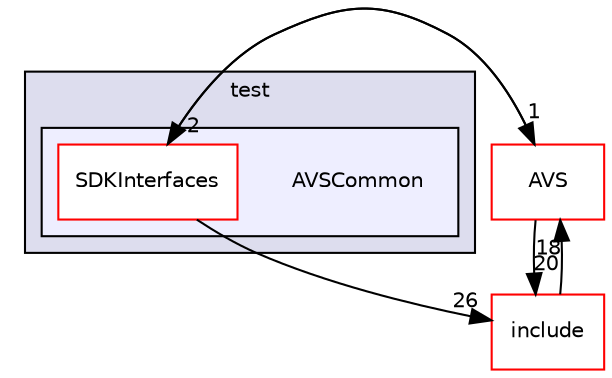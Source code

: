 digraph "/workplace/avs-device-sdk/AVSCommon/SDKInterfaces/test/AVSCommon" {
  compound=true
  node [ fontsize="10", fontname="Helvetica"];
  edge [ labelfontsize="10", labelfontname="Helvetica"];
  subgraph clusterdir_1ddd86bfa39359b35ed671234e3560e0 {
    graph [ bgcolor="#ddddee", pencolor="black", label="test" fontname="Helvetica", fontsize="10", URL="dir_1ddd86bfa39359b35ed671234e3560e0.html"]
  subgraph clusterdir_779cd95c25bfd22c62255d2dc75909ee {
    graph [ bgcolor="#eeeeff", pencolor="black", label="" URL="dir_779cd95c25bfd22c62255d2dc75909ee.html"];
    dir_779cd95c25bfd22c62255d2dc75909ee [shape=plaintext label="AVSCommon"];
    dir_fd08e2d492364730d424f6256176d09b [shape=box label="SDKInterfaces" color="red" fillcolor="white" style="filled" URL="dir_fd08e2d492364730d424f6256176d09b.html"];
  }
  }
  dir_80711c2a226d5fced33fce22558d3784 [shape=box label="AVS" fillcolor="white" style="filled" color="red" URL="dir_80711c2a226d5fced33fce22558d3784.html"];
  dir_17341252d14ec499eb3e1f7903ffcdf5 [shape=box label="include" fillcolor="white" style="filled" color="red" URL="dir_17341252d14ec499eb3e1f7903ffcdf5.html"];
  dir_80711c2a226d5fced33fce22558d3784->dir_17341252d14ec499eb3e1f7903ffcdf5 [headlabel="20", labeldistance=1.5 headhref="dir_000043_000070.html"];
  dir_80711c2a226d5fced33fce22558d3784->dir_fd08e2d492364730d424f6256176d09b [headlabel="2", labeldistance=1.5 headhref="dir_000043_000019.html"];
  dir_17341252d14ec499eb3e1f7903ffcdf5->dir_80711c2a226d5fced33fce22558d3784 [headlabel="18", labeldistance=1.5 headhref="dir_000070_000043.html"];
  dir_fd08e2d492364730d424f6256176d09b->dir_80711c2a226d5fced33fce22558d3784 [headlabel="1", labeldistance=1.5 headhref="dir_000019_000043.html"];
  dir_fd08e2d492364730d424f6256176d09b->dir_17341252d14ec499eb3e1f7903ffcdf5 [headlabel="26", labeldistance=1.5 headhref="dir_000019_000070.html"];
}
